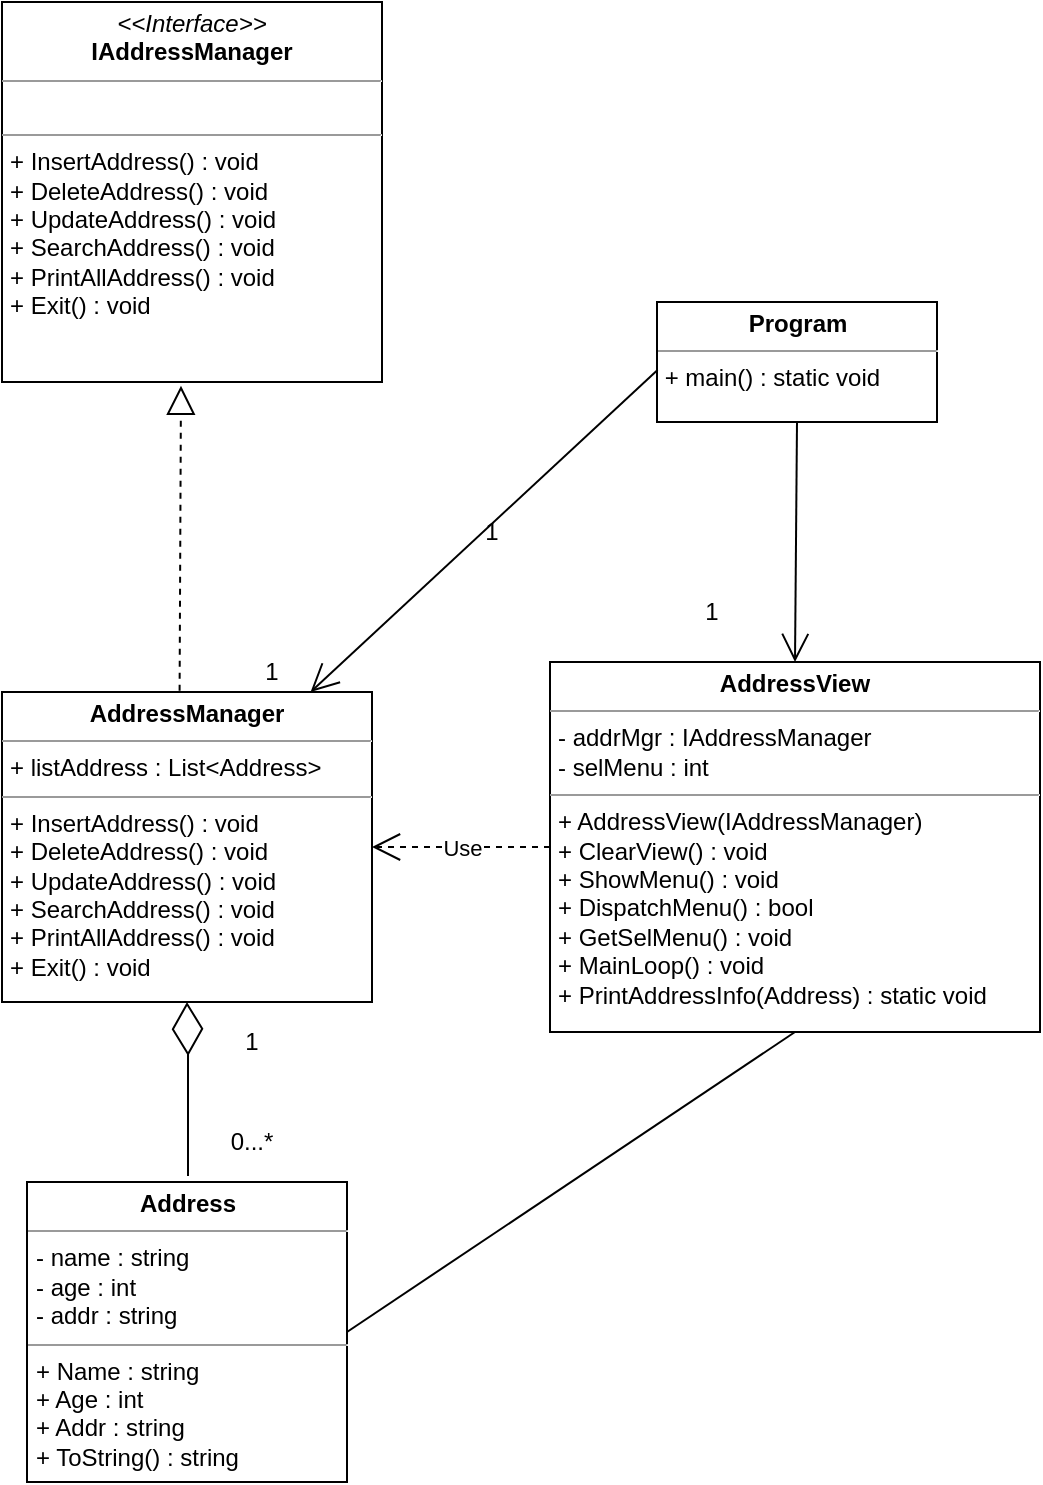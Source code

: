 <mxfile version="13.6.2" type="device"><diagram id="hRQQjHklN0eJmUM1zrc2" name="Page-1"><mxGraphModel dx="758" dy="461" grid="1" gridSize="10" guides="1" tooltips="1" connect="1" arrows="1" fold="1" page="1" pageScale="1" pageWidth="827" pageHeight="1169" math="0" shadow="0"><root><mxCell id="0"/><mxCell id="1" parent="0"/><mxCell id="kgzxhKE3cuRcbEdMDK3o-8" value="&lt;p style=&quot;margin: 0px ; margin-top: 4px ; text-align: center&quot;&gt;&lt;b&gt;Program&lt;/b&gt;&lt;/p&gt;&lt;hr size=&quot;1&quot;&gt;&lt;div style=&quot;height: 2px&quot;&gt;&amp;nbsp;+ main() : static void&lt;/div&gt;" style="verticalAlign=top;align=left;overflow=fill;fontSize=12;fontFamily=Helvetica;html=1;" parent="1" vertex="1"><mxGeometry x="467.5" y="200" width="140" height="60" as="geometry"/></mxCell><mxCell id="kgzxhKE3cuRcbEdMDK3o-14" value="" style="endArrow=block;dashed=1;endFill=0;endSize=12;html=1;entryX=0.471;entryY=1.01;entryDx=0;entryDy=0;entryPerimeter=0;exitX=0.48;exitY=-0.004;exitDx=0;exitDy=0;exitPerimeter=0;" parent="1" source="kgzxhKE3cuRcbEdMDK3o-29" target="kgzxhKE3cuRcbEdMDK3o-28" edge="1"><mxGeometry width="160" relative="1" as="geometry"><mxPoint x="250" y="395" as="sourcePoint"/><mxPoint x="249.03" y="324.35" as="targetPoint"/></mxGeometry></mxCell><mxCell id="kgzxhKE3cuRcbEdMDK3o-18" value="" style="endArrow=diamondThin;endFill=0;endSize=24;html=1;entryX=0.5;entryY=1;entryDx=0;entryDy=0;" parent="1" target="kgzxhKE3cuRcbEdMDK3o-29" edge="1"><mxGeometry width="160" relative="1" as="geometry"><mxPoint x="233" y="637" as="sourcePoint"/><mxPoint x="249" y="562" as="targetPoint"/><Array as="points"><mxPoint x="233" y="575"/></Array></mxGeometry></mxCell><mxCell id="kgzxhKE3cuRcbEdMDK3o-19" value="0...*" style="text;html=1;strokeColor=none;fillColor=none;align=center;verticalAlign=middle;whiteSpace=wrap;rounded=0;" parent="1" vertex="1"><mxGeometry x="245" y="610" width="40" height="20" as="geometry"/></mxCell><mxCell id="kgzxhKE3cuRcbEdMDK3o-20" value="1" style="text;html=1;strokeColor=none;fillColor=none;align=center;verticalAlign=middle;whiteSpace=wrap;rounded=0;" parent="1" vertex="1"><mxGeometry x="245" y="560" width="40" height="20" as="geometry"/></mxCell><mxCell id="kgzxhKE3cuRcbEdMDK3o-21" value="1" style="text;html=1;strokeColor=none;fillColor=none;align=center;verticalAlign=middle;whiteSpace=wrap;rounded=0;" parent="1" vertex="1"><mxGeometry x="255" y="375" width="40" height="20" as="geometry"/></mxCell><mxCell id="kgzxhKE3cuRcbEdMDK3o-22" value="1" style="text;html=1;strokeColor=none;fillColor=none;align=center;verticalAlign=middle;whiteSpace=wrap;rounded=0;" parent="1" vertex="1"><mxGeometry x="365" y="305" width="40" height="20" as="geometry"/></mxCell><mxCell id="kgzxhKE3cuRcbEdMDK3o-23" value="1" style="text;html=1;strokeColor=none;fillColor=none;align=center;verticalAlign=middle;whiteSpace=wrap;rounded=0;" parent="1" vertex="1"><mxGeometry x="475" y="345" width="40" height="20" as="geometry"/></mxCell><mxCell id="kgzxhKE3cuRcbEdMDK3o-24" value="1" style="text;html=1;strokeColor=none;fillColor=none;align=center;verticalAlign=middle;whiteSpace=wrap;rounded=0;" parent="1" vertex="1"><mxGeometry x="485" y="415" width="40" height="20" as="geometry"/></mxCell><mxCell id="kgzxhKE3cuRcbEdMDK3o-25" value="Use" style="endArrow=open;endSize=12;dashed=1;html=1;exitX=0;exitY=0.5;exitDx=0;exitDy=0;entryX=1;entryY=0.5;entryDx=0;entryDy=0;" parent="1" target="kgzxhKE3cuRcbEdMDK3o-29" edge="1" source="kgzxhKE3cuRcbEdMDK3o-31"><mxGeometry width="160" relative="1" as="geometry"><mxPoint x="415.28" y="462.66" as="sourcePoint"/><mxPoint x="319.02" y="421.34" as="targetPoint"/><Array as="points"/></mxGeometry></mxCell><mxCell id="kgzxhKE3cuRcbEdMDK3o-26" value="" style="endArrow=open;endFill=1;endSize=12;html=1;entryX=0.5;entryY=0;entryDx=0;entryDy=0;exitX=0.5;exitY=1;exitDx=0;exitDy=0;" parent="1" source="kgzxhKE3cuRcbEdMDK3o-8" edge="1" target="kgzxhKE3cuRcbEdMDK3o-31"><mxGeometry width="160" relative="1" as="geometry"><mxPoint x="315" y="415" as="sourcePoint"/><mxPoint x="485" y="435" as="targetPoint"/></mxGeometry></mxCell><mxCell id="kgzxhKE3cuRcbEdMDK3o-27" value="" style="endArrow=open;endFill=1;endSize=12;html=1;exitX=0.002;exitY=0.567;exitDx=0;exitDy=0;exitPerimeter=0;" parent="1" source="kgzxhKE3cuRcbEdMDK3o-8" edge="1"><mxGeometry width="160" relative="1" as="geometry"><mxPoint x="315" y="415" as="sourcePoint"/><mxPoint x="294.286" y="395" as="targetPoint"/></mxGeometry></mxCell><mxCell id="kgzxhKE3cuRcbEdMDK3o-28" value="&lt;p style=&quot;margin: 0px ; margin-top: 4px ; text-align: center&quot;&gt;&lt;i&gt;&amp;lt;&amp;lt;Interface&amp;gt;&amp;gt;&lt;/i&gt;&lt;br&gt;&lt;b&gt;IAddressManager&lt;/b&gt;&lt;/p&gt;&lt;hr size=&quot;1&quot;&gt;&lt;p style=&quot;margin: 0px ; margin-left: 4px&quot;&gt;&lt;br&gt;&lt;/p&gt;&lt;hr size=&quot;1&quot;&gt;&lt;p style=&quot;margin: 0px ; margin-left: 4px&quot;&gt;+ InsertAddress() : void&lt;br&gt;+ DeleteAddress() : void&lt;/p&gt;&lt;p style=&quot;margin: 0px ; margin-left: 4px&quot;&gt;+ UpdateAddress() : void&lt;br&gt;+ SearchAddress() : void&lt;br&gt;&lt;/p&gt;&lt;p style=&quot;margin: 0px ; margin-left: 4px&quot;&gt;+ PrintAllAddress() : void&lt;br&gt;+ Exit() : void&lt;br&gt;&lt;/p&gt;" style="verticalAlign=top;align=left;overflow=fill;fontSize=12;fontFamily=Helvetica;html=1;" parent="1" vertex="1"><mxGeometry x="140" y="50" width="190" height="190" as="geometry"/></mxCell><mxCell id="kgzxhKE3cuRcbEdMDK3o-29" value="&lt;p style=&quot;margin: 0px ; margin-top: 4px ; text-align: center&quot;&gt;&lt;b&gt;AddressManager&lt;/b&gt;&lt;/p&gt;&lt;hr size=&quot;1&quot;&gt;&lt;p style=&quot;margin: 0px ; margin-left: 4px&quot;&gt;+ listAddress : List&amp;lt;Address&amp;gt;&lt;/p&gt;&lt;hr size=&quot;1&quot;&gt;&lt;p style=&quot;margin: 0px 0px 0px 4px&quot;&gt;+ InsertAddress() : void&lt;br&gt;+ DeleteAddress() : void&lt;/p&gt;&lt;p style=&quot;margin: 0px 0px 0px 4px&quot;&gt;+ UpdateAddress() : void&lt;br&gt;+ SearchAddress() : void&lt;br&gt;&lt;/p&gt;&lt;p style=&quot;margin: 0px 0px 0px 4px&quot;&gt;+ PrintAllAddress() : void&lt;br&gt;+ Exit() : void&lt;/p&gt;" style="verticalAlign=top;align=left;overflow=fill;fontSize=12;fontFamily=Helvetica;html=1;" parent="1" vertex="1"><mxGeometry x="140" y="395" width="185" height="155" as="geometry"/></mxCell><mxCell id="kgzxhKE3cuRcbEdMDK3o-30" value="&lt;p style=&quot;margin: 0px ; margin-top: 4px ; text-align: center&quot;&gt;&lt;b&gt;Address&lt;/b&gt;&lt;/p&gt;&lt;hr size=&quot;1&quot;&gt;&lt;p style=&quot;margin: 0px ; margin-left: 4px&quot;&gt;- name : string&lt;/p&gt;&lt;p style=&quot;margin: 0px ; margin-left: 4px&quot;&gt;- age : int&lt;/p&gt;&lt;p style=&quot;margin: 0px ; margin-left: 4px&quot;&gt;- addr : string&lt;/p&gt;&lt;hr size=&quot;1&quot;&gt;&lt;p style=&quot;margin: 0px ; margin-left: 4px&quot;&gt;+ Name : string&lt;/p&gt;&lt;p style=&quot;margin: 0px ; margin-left: 4px&quot;&gt;+ Age : int&lt;/p&gt;&lt;p style=&quot;margin: 0px ; margin-left: 4px&quot;&gt;+ Addr : string&lt;/p&gt;&lt;p style=&quot;margin: 0px ; margin-left: 4px&quot;&gt;+ ToString() : string&lt;/p&gt;" style="verticalAlign=top;align=left;overflow=fill;fontSize=12;fontFamily=Helvetica;html=1;" parent="1" vertex="1"><mxGeometry x="152.5" y="640" width="160" height="150" as="geometry"/></mxCell><mxCell id="kgzxhKE3cuRcbEdMDK3o-31" value="&lt;p style=&quot;margin: 0px ; margin-top: 4px ; text-align: center&quot;&gt;&lt;b&gt;AddressView&lt;/b&gt;&lt;/p&gt;&lt;hr size=&quot;1&quot;&gt;&lt;p style=&quot;margin: 0px ; margin-left: 4px&quot;&gt;- addrMgr : IAddressManager&lt;/p&gt;&lt;p style=&quot;margin: 0px ; margin-left: 4px&quot;&gt;- selMenu : int&lt;/p&gt;&lt;hr size=&quot;1&quot;&gt;&lt;p style=&quot;margin: 0px ; margin-left: 4px&quot;&gt;+ AddressView(IAddressManager)&lt;/p&gt;&lt;p style=&quot;margin: 0px ; margin-left: 4px&quot;&gt;+ ClearView() : void&lt;br&gt;&lt;/p&gt;&lt;p style=&quot;margin: 0px ; margin-left: 4px&quot;&gt;+ ShowMenu() : void&lt;br&gt;&lt;/p&gt;&lt;p style=&quot;margin: 0px ; margin-left: 4px&quot;&gt;+ DispatchMenu() : bool&lt;br&gt;&lt;/p&gt;&lt;p style=&quot;margin: 0px ; margin-left: 4px&quot;&gt;+ GetSelMenu() : void&lt;br&gt;&lt;/p&gt;&lt;p style=&quot;margin: 0px ; margin-left: 4px&quot;&gt;+ MainLoop() : void&lt;br&gt;&lt;/p&gt;&lt;p style=&quot;margin: 0px ; margin-left: 4px&quot;&gt;+ PrintAddressInfo(Address) : static void&lt;br&gt;&lt;/p&gt;&lt;p style=&quot;margin: 0px ; margin-left: 4px&quot;&gt;&lt;br&gt;&lt;/p&gt;&lt;p style=&quot;margin: 0px ; margin-left: 4px&quot;&gt;&lt;br&gt;&lt;/p&gt;&lt;p style=&quot;margin: 0px ; margin-left: 4px&quot;&gt;&lt;br&gt;&lt;/p&gt;&lt;p style=&quot;margin: 0px ; margin-left: 4px&quot;&gt;&lt;br&gt;&lt;/p&gt;&lt;p style=&quot;margin: 0px ; margin-left: 4px&quot;&gt;&lt;br&gt;&lt;/p&gt;" style="verticalAlign=top;align=left;overflow=fill;fontSize=12;fontFamily=Helvetica;html=1;" parent="1" vertex="1"><mxGeometry x="414" y="380" width="245" height="185" as="geometry"/></mxCell><mxCell id="kgzxhKE3cuRcbEdMDK3o-32" value="" style="endArrow=none;html=1;entryX=0.5;entryY=1;entryDx=0;entryDy=0;exitX=1;exitY=0.5;exitDx=0;exitDy=0;" parent="1" source="kgzxhKE3cuRcbEdMDK3o-30" target="kgzxhKE3cuRcbEdMDK3o-31" edge="1"><mxGeometry width="50" height="50" relative="1" as="geometry"><mxPoint x="420" y="660" as="sourcePoint"/><mxPoint x="470" y="610" as="targetPoint"/></mxGeometry></mxCell></root></mxGraphModel></diagram></mxfile>